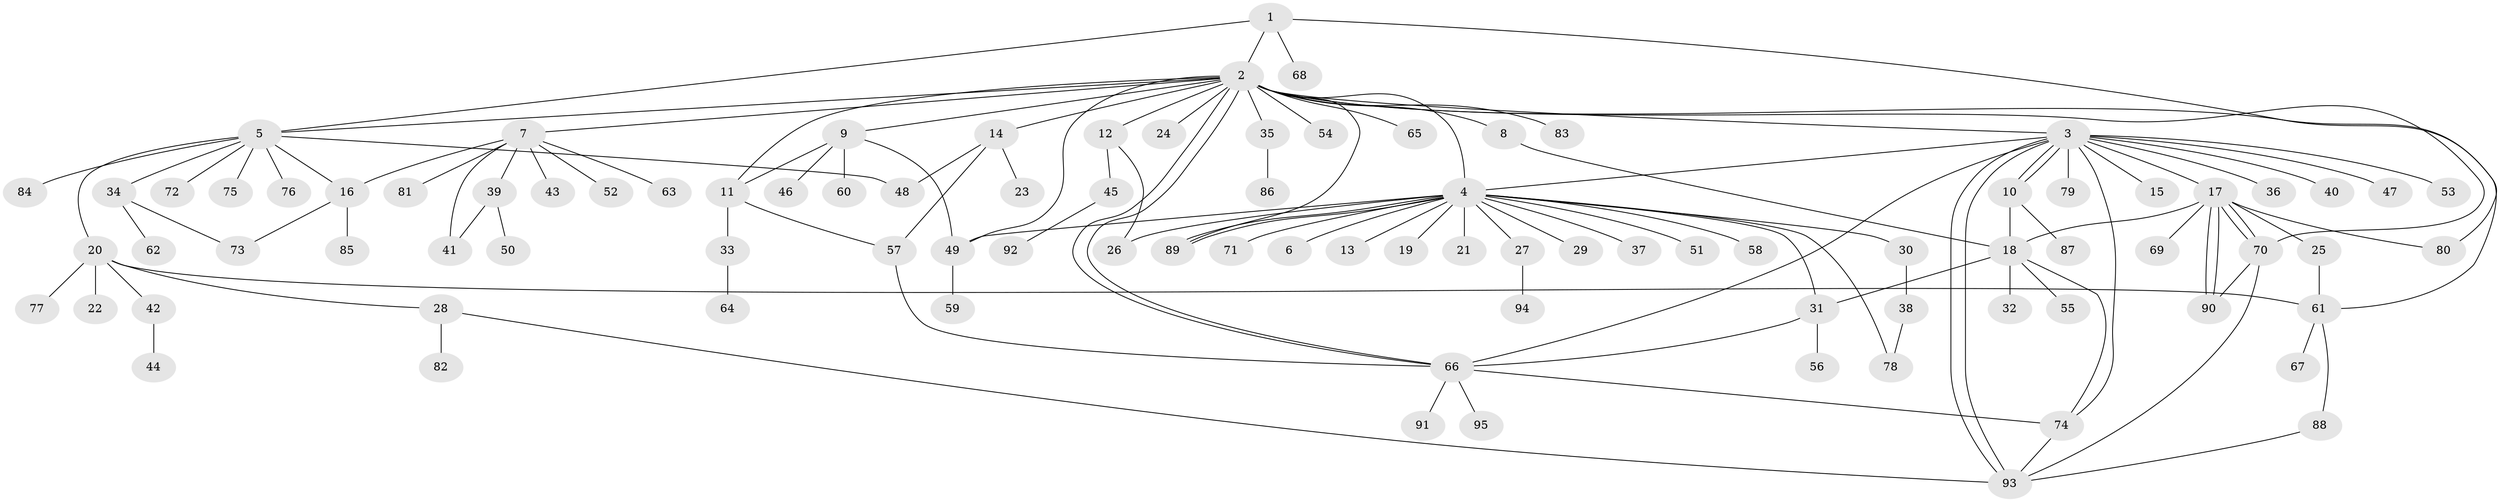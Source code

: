 // coarse degree distribution, {1: 0.5, 14: 0.02631578947368421, 3: 0.13157894736842105, 5: 0.05263157894736842, 4: 0.10526315789473684, 2: 0.10526315789473684, 15: 0.02631578947368421, 10: 0.02631578947368421, 7: 0.02631578947368421}
// Generated by graph-tools (version 1.1) at 2025/36/03/04/25 23:36:39]
// undirected, 95 vertices, 130 edges
graph export_dot {
  node [color=gray90,style=filled];
  1;
  2;
  3;
  4;
  5;
  6;
  7;
  8;
  9;
  10;
  11;
  12;
  13;
  14;
  15;
  16;
  17;
  18;
  19;
  20;
  21;
  22;
  23;
  24;
  25;
  26;
  27;
  28;
  29;
  30;
  31;
  32;
  33;
  34;
  35;
  36;
  37;
  38;
  39;
  40;
  41;
  42;
  43;
  44;
  45;
  46;
  47;
  48;
  49;
  50;
  51;
  52;
  53;
  54;
  55;
  56;
  57;
  58;
  59;
  60;
  61;
  62;
  63;
  64;
  65;
  66;
  67;
  68;
  69;
  70;
  71;
  72;
  73;
  74;
  75;
  76;
  77;
  78;
  79;
  80;
  81;
  82;
  83;
  84;
  85;
  86;
  87;
  88;
  89;
  90;
  91;
  92;
  93;
  94;
  95;
  1 -- 2;
  1 -- 5;
  1 -- 68;
  1 -- 80;
  2 -- 3;
  2 -- 4;
  2 -- 5;
  2 -- 7;
  2 -- 8;
  2 -- 9;
  2 -- 11;
  2 -- 12;
  2 -- 14;
  2 -- 24;
  2 -- 35;
  2 -- 49;
  2 -- 54;
  2 -- 61;
  2 -- 65;
  2 -- 66;
  2 -- 66;
  2 -- 70;
  2 -- 83;
  2 -- 89;
  3 -- 4;
  3 -- 10;
  3 -- 10;
  3 -- 15;
  3 -- 17;
  3 -- 36;
  3 -- 40;
  3 -- 47;
  3 -- 53;
  3 -- 66;
  3 -- 74;
  3 -- 79;
  3 -- 93;
  3 -- 93;
  4 -- 6;
  4 -- 13;
  4 -- 19;
  4 -- 21;
  4 -- 26;
  4 -- 27;
  4 -- 29;
  4 -- 30;
  4 -- 31;
  4 -- 37;
  4 -- 49;
  4 -- 51;
  4 -- 58;
  4 -- 71;
  4 -- 78;
  4 -- 89;
  4 -- 89;
  5 -- 16;
  5 -- 20;
  5 -- 34;
  5 -- 48;
  5 -- 72;
  5 -- 75;
  5 -- 76;
  5 -- 84;
  7 -- 16;
  7 -- 39;
  7 -- 41;
  7 -- 43;
  7 -- 52;
  7 -- 63;
  7 -- 81;
  8 -- 18;
  9 -- 11;
  9 -- 46;
  9 -- 49;
  9 -- 60;
  10 -- 18;
  10 -- 87;
  11 -- 33;
  11 -- 57;
  12 -- 26;
  12 -- 45;
  14 -- 23;
  14 -- 48;
  14 -- 57;
  16 -- 73;
  16 -- 85;
  17 -- 18;
  17 -- 25;
  17 -- 69;
  17 -- 70;
  17 -- 70;
  17 -- 80;
  17 -- 90;
  17 -- 90;
  18 -- 31;
  18 -- 32;
  18 -- 55;
  18 -- 74;
  20 -- 22;
  20 -- 28;
  20 -- 42;
  20 -- 61;
  20 -- 77;
  25 -- 61;
  27 -- 94;
  28 -- 82;
  28 -- 93;
  30 -- 38;
  31 -- 56;
  31 -- 66;
  33 -- 64;
  34 -- 62;
  34 -- 73;
  35 -- 86;
  38 -- 78;
  39 -- 41;
  39 -- 50;
  42 -- 44;
  45 -- 92;
  49 -- 59;
  57 -- 66;
  61 -- 67;
  61 -- 88;
  66 -- 74;
  66 -- 91;
  66 -- 95;
  70 -- 90;
  70 -- 93;
  74 -- 93;
  88 -- 93;
}

